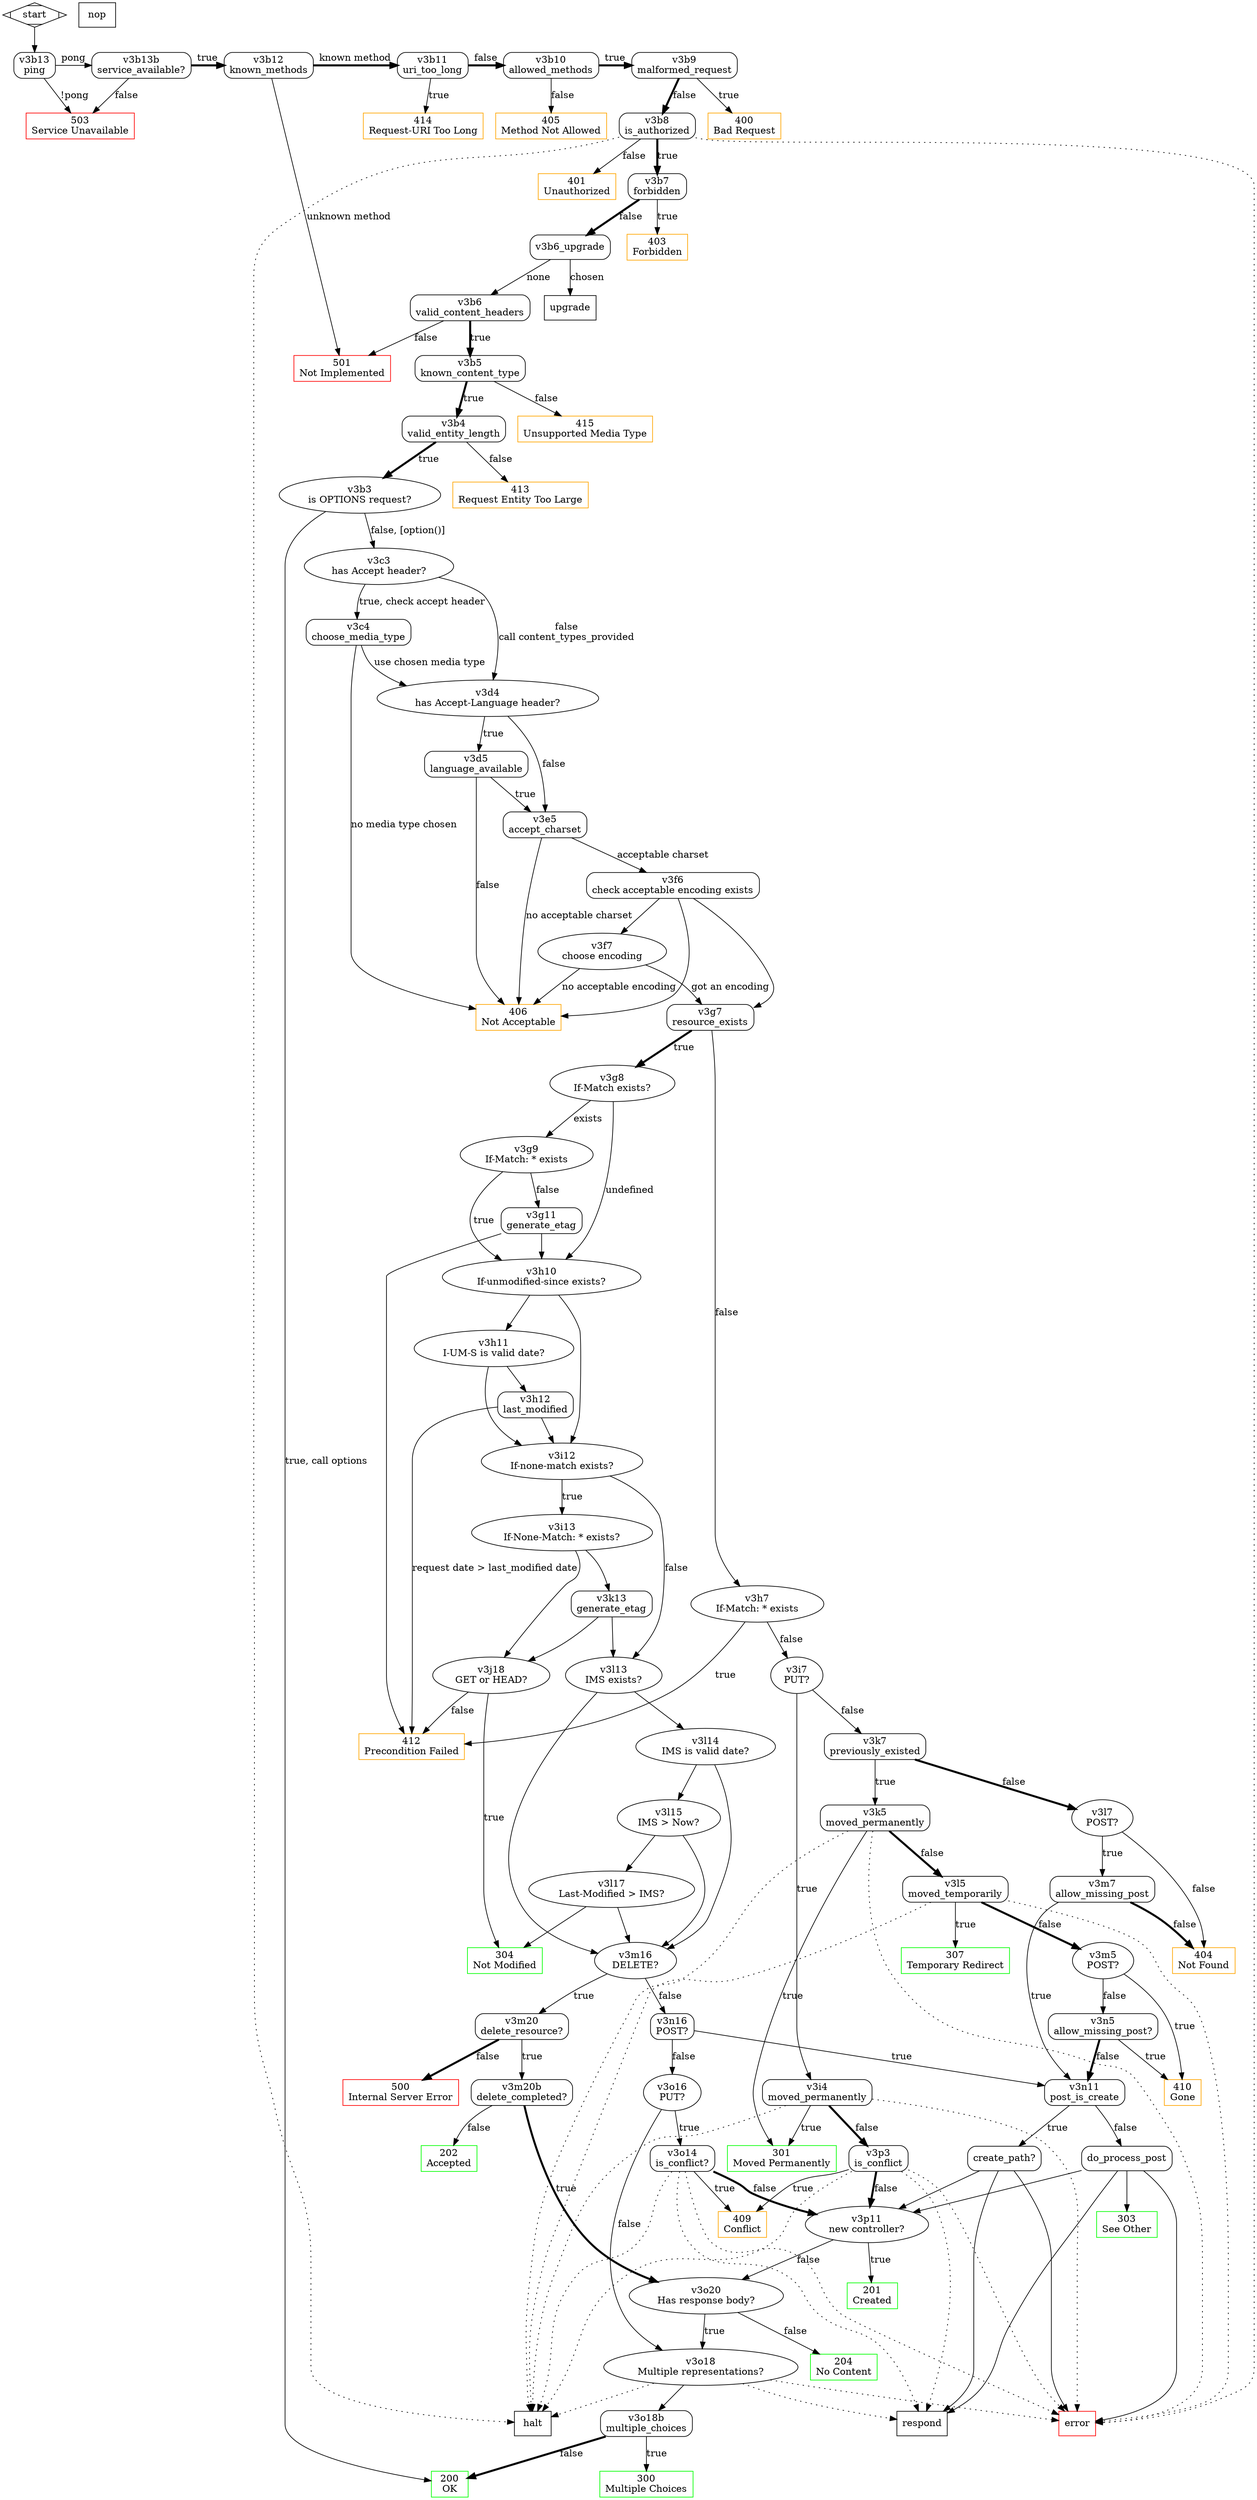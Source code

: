 
digraph ControllerFSM {
    //splines=ortho;
    
    node [shape=box style=rounded];

    subgraph _cluster_500_responses {
        node [shape=rect style=solid color=red];
        error 500 501 503;
    };

    subgraph _cluster_400_responses {
        node [shape=rect style=solid color=orange];
        400 401 403 404 405 406 409 410 412 413 414 415;
    };

    subgraph _cluster_200_300_results {
        node [shape=rect style=solid color=green];
        200 201 202 204 300 301 303 304 307;
    };

    subgraph _cluster_answer {
        node [shape=rect style=solid];
        nop halt upgrade respond
    };

    { rank=same v3b13 v3b13b v3b12 v3b11 v3b10 v3b9  };
    
    start [shape=Mdiamond]; 
    start -> v3b13;

    v3b13 [label="v3b13\nping"];
    v3b13 -> v3b13b [label = "pong"];
    v3b13 -> 503 [label="!pong"];
    
    v3b13b [label="v3b13b\nservice_available?"];
    v3b13b -> v3b12 [label="true" penwidth=3];
    v3b13b -> 503 [label="false"];

    v3b12 [label="v3b12\nknown_methods"];
    v3b12 -> v3b11 [label="known method" penwidth=3];
    v3b12 -> 501 [label="unknown method"];

    v3b11 [label="v3b11\nuri_too_long"];
    v3b11 -> v3b10 [label="false" penwidth=3];
    v3b11 -> 414 [label="true"];

    v3b10 [label="v3b10\nallowed_methods"];
    v3b10 -> v3b9 [label="true" penwidth=3]; 
    v3b10 -> 405 [label="false"]; 

    v3b9 [label="v3b9\nmalformed_request"];
    v3b9 -> 400 [label=true];
    v3b9 -> v3b8 [label=false penwidth=3];
    
    v3b8 [label="v3b8\nis_authorized"];
    v3b8 -> v3b7 [label="true" penwidth=3];
    v3b8 -> 401 [label="false"];
    v3b8 -> error [style="dotted"];
    v3b8 -> halt [style="dotted"];

    v3b7 [label="v3b7\nforbidden"]
    v3b7 -> 403 [label="true"];
    v3b7 -> v3b6_upgrade [label="false" penwidth=3];

    v3b6 [label="v3b6\nchoose_upgrade"];
    v3b6_upgrade -> v3b6 [label="none"];
    v3b6_upgrade -> upgrade [label="chosen"];

    v3b6 [label="v3b6\nvalid_content_headers"];
    v3b6 -> v3b5 [label="true" penwidth=3];
    v3b6 -> 501 [label="false"];

    v3b5 [label="v3b5\nknown_content_type"];
    v3b5 -> v3b4 [label="true" penwidth=3];
    v3b5 -> 415 [label="false"];

    v3b4 [label="v3b4\nvalid_entity_length"];
    v3b4 -> v3b3 [label="true" penwidth=3];
    v3b4 -> 413 [label="false"];

    v3b3 [label="v3b3\nis OPTIONS request?" shape=oval];
    v3b3 -> 200 [label="true, call options"];
    v3b3 -> v3c3 [label="false, [option()]"];

    v3c3 [label="v3c3\nhas Accept header?" shape=oval];
    v3c3 -> v3d4 [label="false\ncall content_types_provided"];
    v3c3 -> v3c4 [label="true, check accept header"];

    v3c4 [label="v3c4\nchoose_media_type"];
    v3c4 -> v3d4 [label="use chosen media type"];
    v3c4 -> 406 [label="no media type chosen"];

    v3d4 [label="v3d4\nhas Accept-Language header?" shape=oval];
    v3d4 -> v3e5 [label="false"];
    v3d4 -> v3d5 [label="true"];
 
    v3d5 [label="v3d5\nlanguage_available"];
    v3d5 -> v3e5 [label="true"];
    v3d5 -> 406 [label="false"];

    v3e5 [label="v3e5\naccept_charset"]
    v3e5 -> v3f6 [label="acceptable charset"];
    v3e5 -> 406 [label="no acceptable charset"];
    
    v3f6 [label="v3f6\ncheck acceptable encoding exists"];
    v3f6 -> v3g7 ;
    v3f6 -> v3f7;
    v3f6 -> 406;

    v3f7 [label="v3f7\nchoose encoding" shape=oval];
    v3f7 -> v3g7 [label="got an encoding"];
    v3f7 -> 406 [label="no acceptable encoding"];
 
    v3g7 [label="v3g7\nresource_exists"]
    v3g7 -> v3g8 [label="true" penwidth=3];
    v3g7 -> v3h7 [label="false"];

    v3g8 [label="v3g8\nIf-Match exists?" shape=oval];
    v3g8 -> v3g9 [label=exists];
    v3g8 -> v3h10 [label=undefined];

    v3g9 [label="v3g9\nIf-Match: * exists" shape=oval];
    v3g9 -> v3h10 [label=true];
    v3g9 -> v3g11 [label=false];

    v3g11 [label="v3g11\ngenerate_etag"]
    v3g11 -> v3h10;
    v3g11 -> 412;

    v3h7 [label="v3h7\nIf-Match: * exists" shape=oval];
    v3h7 -> 412 [label=true];
    v3h7 -> v3i7 [label=false];

    v3h10 [label="v3h10\nIf-unmodified-since exists?" shape=oval];
    v3h10 -> v3i12;
    v3h10 -> v3h11;
    
    v3h11 [label="v3h11\nI-UM-S is valid date?" shape=oval];
    v3h11 -> v3i12;
    v3h11 -> v3h12;

    v3h12 [label="v3h12\nlast_modified"];
    v3h12 -> v3i12;
    v3h12 -> 412 [label="request date > last_modified date"];

    v3i4 [label="v3i4\nmoved_permanently"];
    v3i4 -> v3p3 [label="false" penwidth=3];
    v3i4 -> 301 [label="true"];
    v3i4 -> error [style=dotted]; 
    v3i4 -> halt [style=dotted]; 
    
    v3i7 [label="v3i7\nPUT?" shape=oval]
    v3i7 -> v3i4 [label="true"];
    v3i7 -> v3k7 [label="false"];

    v3i12 [label="v3i12\nIf-none-match exists?" shape=oval];
    v3i12 -> v3l13 [label="false"];
    v3i12 -> v3i13 [label="true"];

    v3i13 [label="v3i13\nIf-None-Match: * exists?" shape=oval];
    v3i13 -> v3j18;
    v3i13 -> v3k13;
 
    v3j18 [label="v3j18\nGET or HEAD?" shape=oval];
    v3j18 -> 304 [label=true];
    v3j18 -> 412 [label=false];

    v3k5 [label="v3k5\nmoved_permanently"];
    v3k5 -> v3l5 [label="false" penwidth=3];
    v3k5 -> 301 [label="true"];
    v3k5 -> error [style=dotted];
    v3k5 -> halt [style=dotted];

    v3k7 [label="v3k7\npreviously_existed"];
    v3k7 -> v3k5 [label="true"];
    v3k7 -> v3l7 [label="false" penwidth=3];

    v3k13 [label="v3k13\ngenerate_etag"];
    v3k13 -> v3l13;
    v3k13 -> v3j18;

    v3l5 [label="v3l5\nmoved_temporarily"]
    v3l5 -> v3m5 [label="false" penwidth=3];
    v3l5 -> 307 [label="true"];
    v3l5 -> error [style=dotted];
    v3l5 -> halt [style=dotted];

    v3l7 [label="v3l7\nPOST?" shape=oval];
    v3l7 -> v3m7 [label=true];
    v3l7 -> 404 [label=false];

    v3l13 [label="v3l13\nIMS exists?" shape=oval];
    v3l13 -> v3m16;
    v3l13 -> v3l14;

    v3l14 [label="v3l14\nIMS is valid date?" shape=oval];
    v3l14 -> v3m16;
    v3l14 -> v3l15;

    v3l15 [label="v3l15\nIMS > Now?" shape=oval];
    v3l15 -> v3m16;
    v3l15 -> v3l17;

    v3l17 [label="v3l17\nLast-Modified > IMS?" shape=oval];
    v3l17 -> v3m16;
    v3l17 -> 304;

    v3m5 [label="v3m5\nPOST?" shape=oval];
    v3m5 -> 410 [label=true];
    v3m5 -> v3n5 [label=false]; 
    
    v3m7 [label="v3m7\nallow_missing_post"];
    v3m7 -> v3n11 [label="true"];
    v3m7 -> 404 [label="false" penwidth=3];
 
    v3m16 [label="v3m16\nDELETE?" shape=oval];
    v3m16 -> v3m20 [label=true];
    v3m16 -> v3n16 [label=false];
    
    v3m20 [label="v3m20\ndelete_resource?"]
    v3m20 -> v3m20b [label=true];
    v3m20 -> 500 [label=false penwidth=3];

    v3m20b [label="v3m20b\ndelete_completed?"];
    v3m20b -> 202 [label=false];
    v3m20b -> v3o20 [label=true penwidth=3];

    v3n5 [label="v3n5\nallow_missing_post?"]
    v3n5 -> v3n11 [label=false penwidth=3];
    v3n5 -> 410 [label=true];
    
    v3n11 [label="v3n11\npost_is_create"];
    v3n11 -> "create_path?" [label=true];
    v3n11 -> do_process_post [label=false];

    "create_path?" -> v3p11;
    "create_path?" -> respond;
    "create_path?" -> error;

    do_process_post -> v3p11;
    do_process_post -> 303;
    do_process_post -> respond;
    do_process_post -> error;
    
    v3n16 [label="v3n16\nPOST?"];
    v3n16 -> v3n11 [label=true];
    v3n16 -> v3o16 [label=false];

    v3o14 [label="v3o14\nis_conflict?"];
    v3o14 -> 409 [label="true"];
    v3o14 -> v3p11 [label="false" penwidth=3];
    v3o14 -> respond [style=dotted];
    v3o14 -> halt [style=dotted];
    v3o14 -> error [style=dotted];

    v3o16 [label="v3o16\nPUT?" shape=oval];
    v3o16 -> v3o14 [label=true];
    v3o16 -> v3o18 [label=false];

    v3o18 [label="v3o18\nMultiple representations?" shape=oval];
    v3o18 -> v3o18b;
    v3o18 -> error [style=dotted];
    v3o18 -> halt [style=dotted];
    v3o18 -> respond [style=dotted];
    
    v3o18b [label="v3o18b\nmultiple_choices"];
    v3o18b -> 200 [label="false" penwidth=3];
    v3o18b -> 300 [label="true"];

    v3o20 [label="v3o20\nHas response body?" shape=oval];
    v3o20 -> v3o18 [label="true"];
    v3o20 -> 204 [label="false"];

    v3p3 [label="v3p3\nis_conflict"];
    v3p3 -> v3p11 [label="false" penwidth=3];
    v3p3 -> 409 [label="true"];
    v3p3 -> respond [style=dotted];
    v3p3 -> halt [style=dotted];
    v3p3 -> error [style=dotted];
    
    v3p11 [label="v3p11\nnew controller?" shape=oval];
    v3p11 -> 201 [label=true];
    v3p11 -> v3o20 [label=false];

    200 [label="200\nOK"];
    201 [label="201\nCreated"];
    202 [label="202\nAccepted"];
    204 [label="204\nNo Content"];

    300 [label="300\nMultiple Choices"];
    301 [label="301\nMoved Permanently"];
    303 [label="303\nSee Other"];
    304 [label="304\nNot Modified"];
    307 [label="307\nTemporary Redirect"];

    400 [label="400\nBad Request"];
    401 [label="401\nUnauthorized"];
    403 [label="403\nForbidden"];
    404 [label="404\nNot Found"];
    405 [label="405\nMethod Not Allowed"];
    406 [label="406\nNot Acceptable"];
    409 [label="409\nConflict"];
    410 [label="410\nGone"];
    412 [label="412\nPrecondition Failed"];
    413 [label="413\nRequest Entity Too Large"]
    414 [label="414\nRequest-URI Too Long"];
    415 [label="415\nUnsupported Media Type"];

    500 [label="500\nInternal Server Error"];
    501 [label="501\nNot Implemented"];
    503 [label="503\nService Unavailable"];       
}
